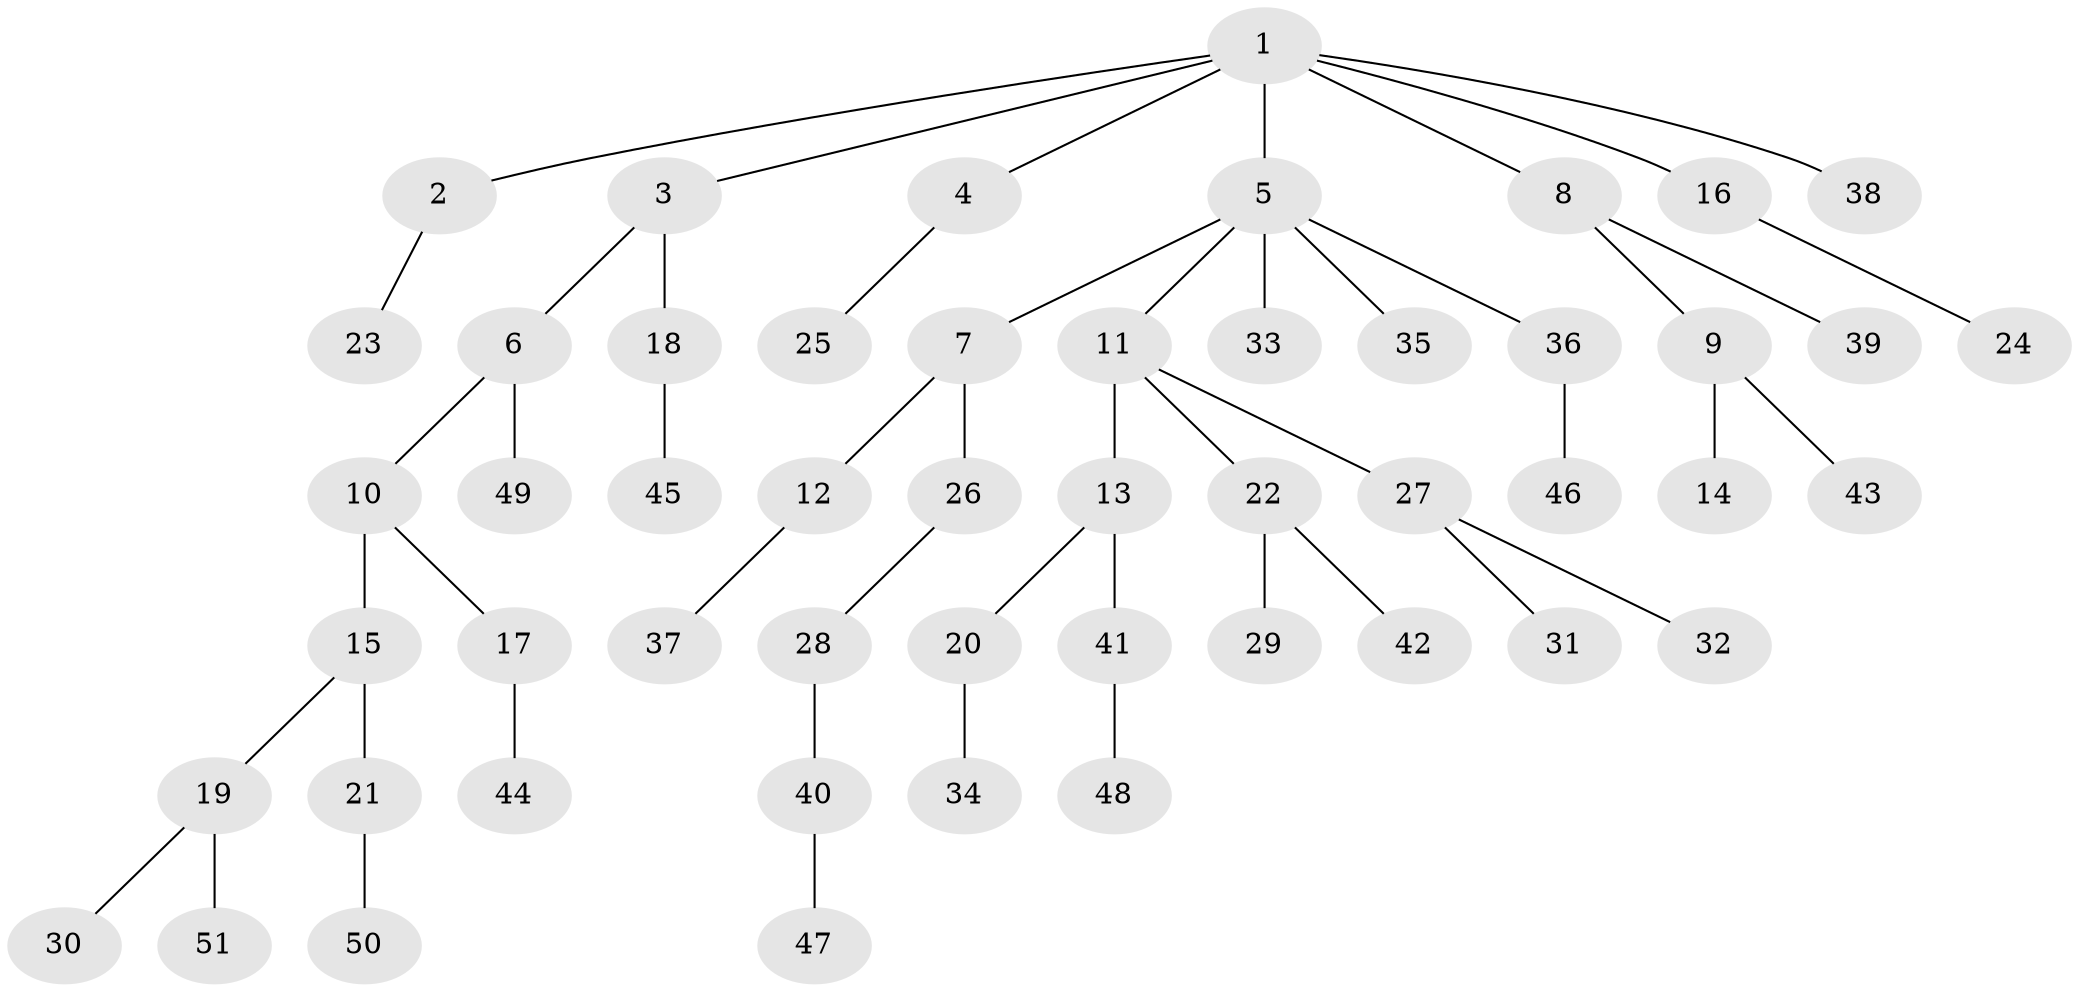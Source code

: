 // coarse degree distribution, {6: 0.03125, 1: 0.53125, 4: 0.0625, 5: 0.03125, 3: 0.125, 2: 0.21875}
// Generated by graph-tools (version 1.1) at 2025/42/03/06/25 10:42:05]
// undirected, 51 vertices, 50 edges
graph export_dot {
graph [start="1"]
  node [color=gray90,style=filled];
  1;
  2;
  3;
  4;
  5;
  6;
  7;
  8;
  9;
  10;
  11;
  12;
  13;
  14;
  15;
  16;
  17;
  18;
  19;
  20;
  21;
  22;
  23;
  24;
  25;
  26;
  27;
  28;
  29;
  30;
  31;
  32;
  33;
  34;
  35;
  36;
  37;
  38;
  39;
  40;
  41;
  42;
  43;
  44;
  45;
  46;
  47;
  48;
  49;
  50;
  51;
  1 -- 2;
  1 -- 3;
  1 -- 4;
  1 -- 5;
  1 -- 8;
  1 -- 16;
  1 -- 38;
  2 -- 23;
  3 -- 6;
  3 -- 18;
  4 -- 25;
  5 -- 7;
  5 -- 11;
  5 -- 33;
  5 -- 35;
  5 -- 36;
  6 -- 10;
  6 -- 49;
  7 -- 12;
  7 -- 26;
  8 -- 9;
  8 -- 39;
  9 -- 14;
  9 -- 43;
  10 -- 15;
  10 -- 17;
  11 -- 13;
  11 -- 22;
  11 -- 27;
  12 -- 37;
  13 -- 20;
  13 -- 41;
  15 -- 19;
  15 -- 21;
  16 -- 24;
  17 -- 44;
  18 -- 45;
  19 -- 30;
  19 -- 51;
  20 -- 34;
  21 -- 50;
  22 -- 29;
  22 -- 42;
  26 -- 28;
  27 -- 31;
  27 -- 32;
  28 -- 40;
  36 -- 46;
  40 -- 47;
  41 -- 48;
}
